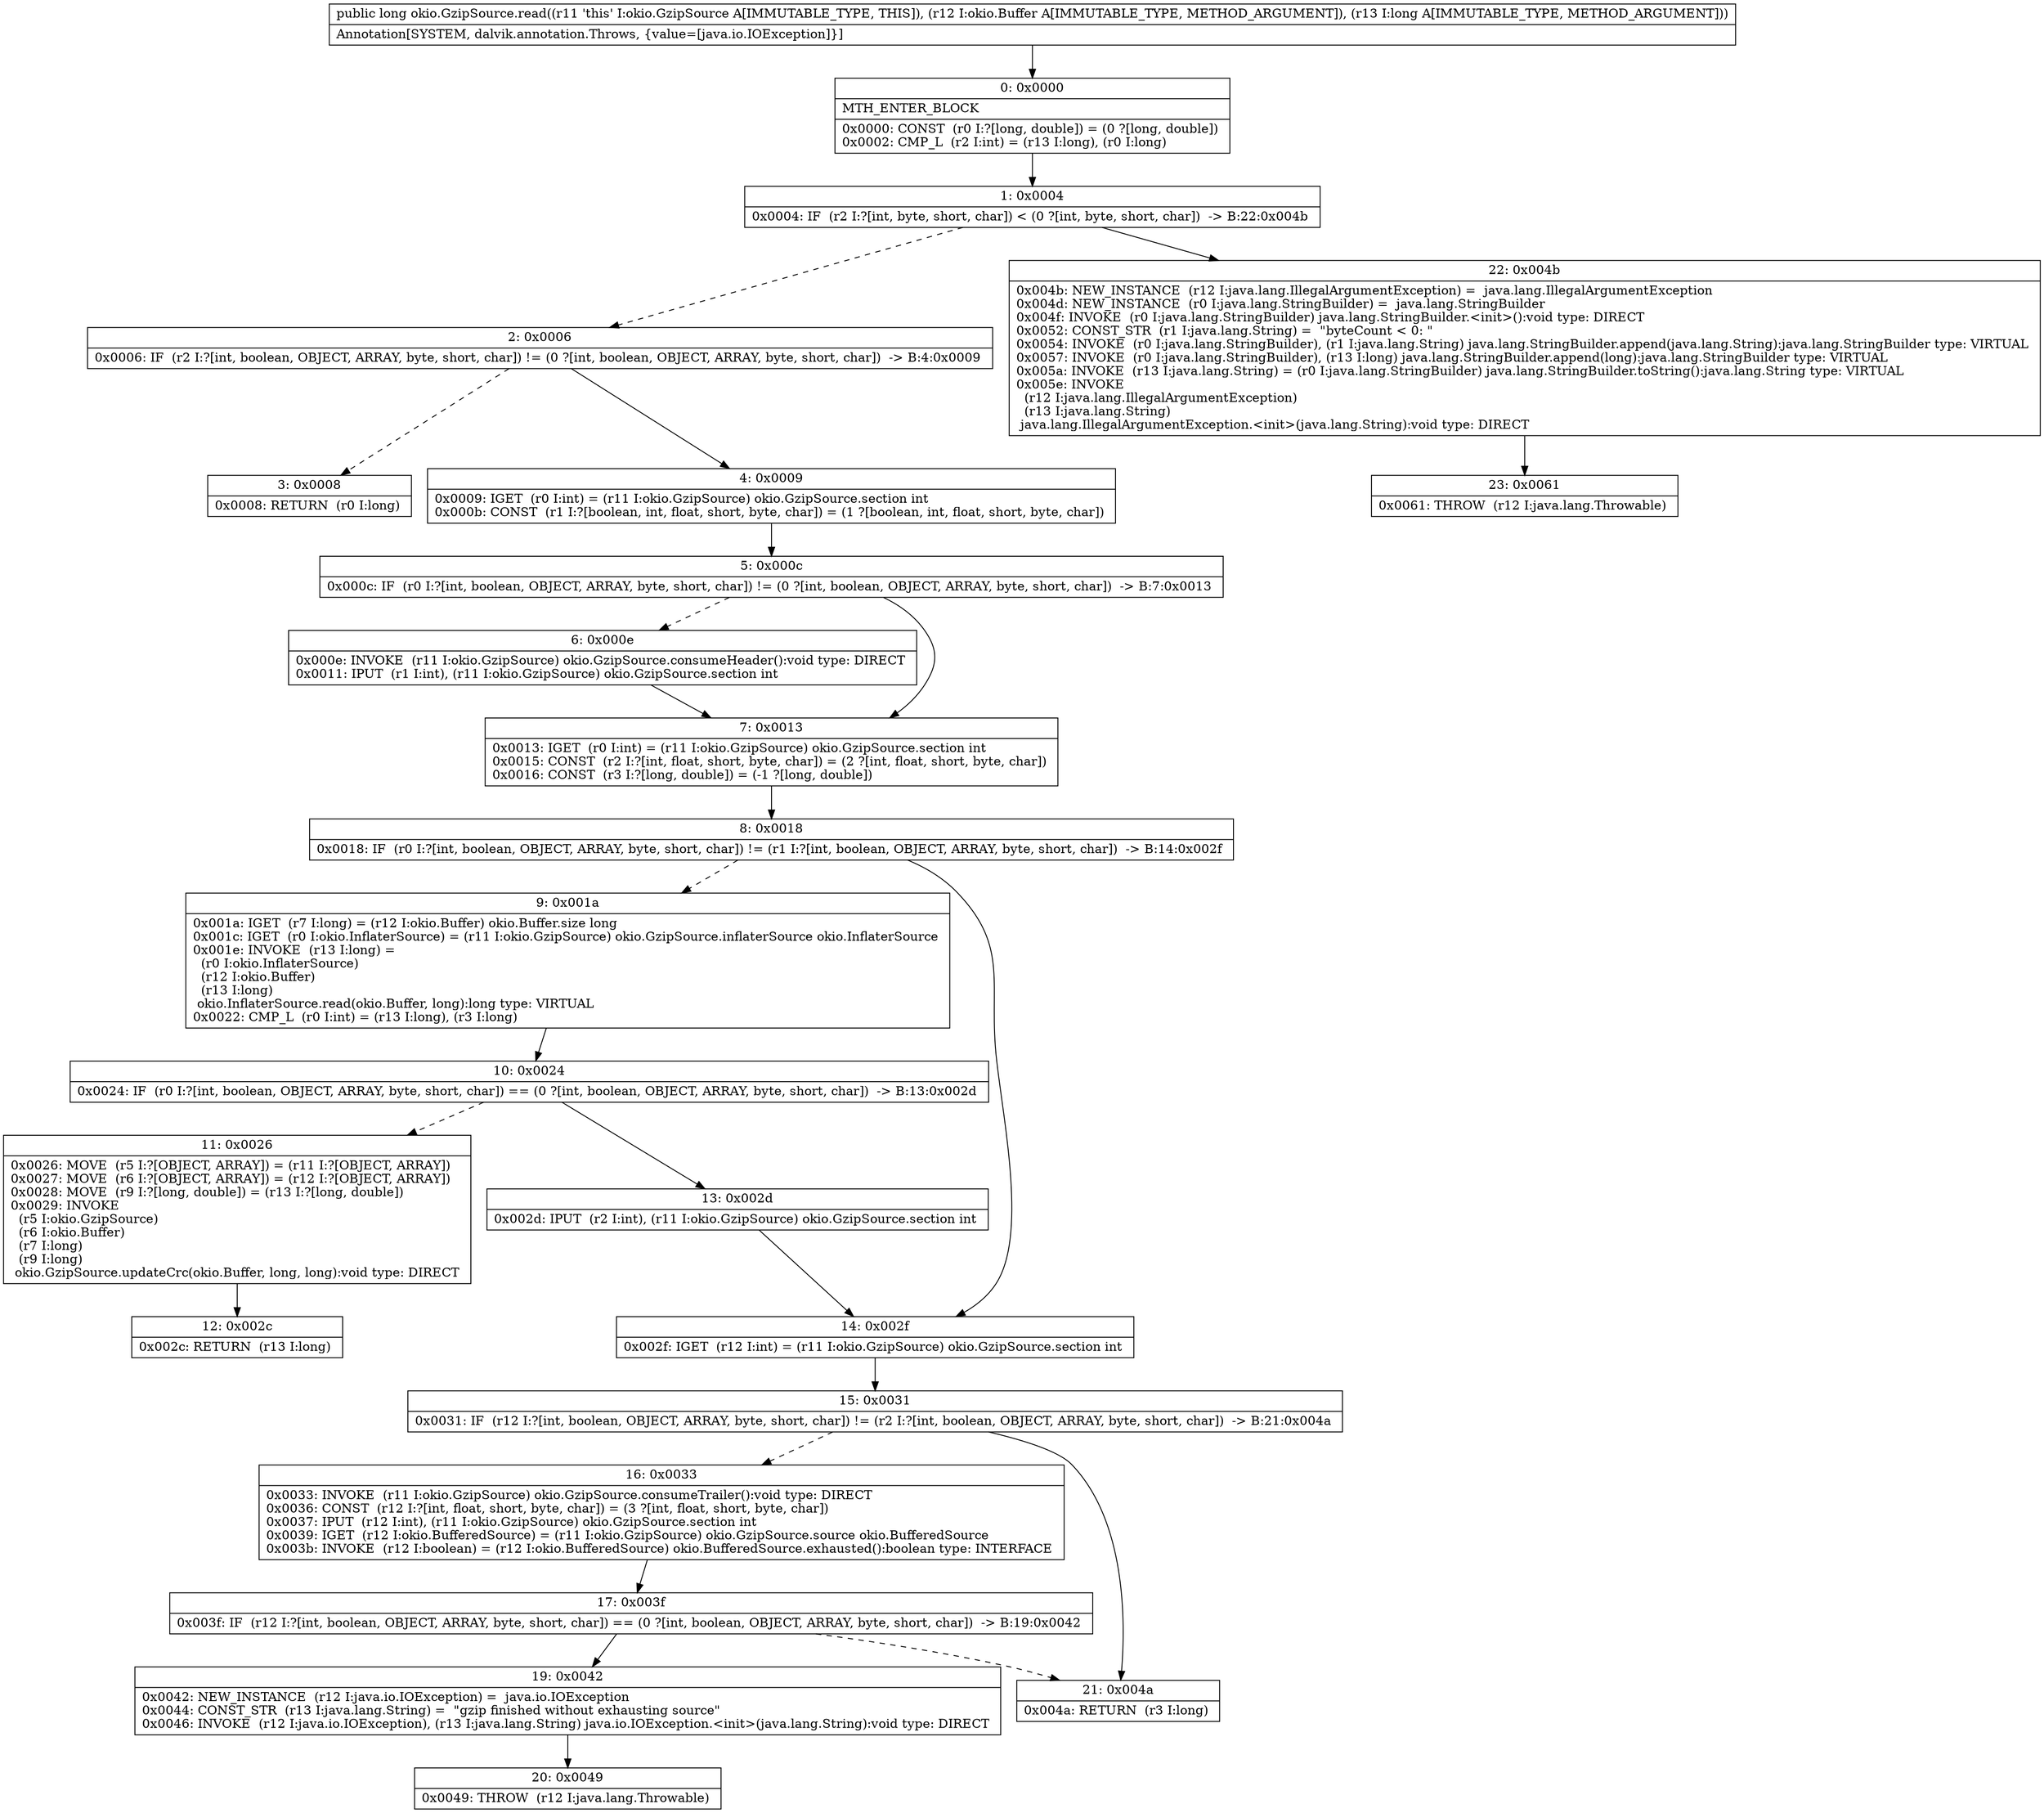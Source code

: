 digraph "CFG forokio.GzipSource.read(Lokio\/Buffer;J)J" {
Node_0 [shape=record,label="{0\:\ 0x0000|MTH_ENTER_BLOCK\l|0x0000: CONST  (r0 I:?[long, double]) = (0 ?[long, double]) \l0x0002: CMP_L  (r2 I:int) = (r13 I:long), (r0 I:long) \l}"];
Node_1 [shape=record,label="{1\:\ 0x0004|0x0004: IF  (r2 I:?[int, byte, short, char]) \< (0 ?[int, byte, short, char])  \-\> B:22:0x004b \l}"];
Node_2 [shape=record,label="{2\:\ 0x0006|0x0006: IF  (r2 I:?[int, boolean, OBJECT, ARRAY, byte, short, char]) != (0 ?[int, boolean, OBJECT, ARRAY, byte, short, char])  \-\> B:4:0x0009 \l}"];
Node_3 [shape=record,label="{3\:\ 0x0008|0x0008: RETURN  (r0 I:long) \l}"];
Node_4 [shape=record,label="{4\:\ 0x0009|0x0009: IGET  (r0 I:int) = (r11 I:okio.GzipSource) okio.GzipSource.section int \l0x000b: CONST  (r1 I:?[boolean, int, float, short, byte, char]) = (1 ?[boolean, int, float, short, byte, char]) \l}"];
Node_5 [shape=record,label="{5\:\ 0x000c|0x000c: IF  (r0 I:?[int, boolean, OBJECT, ARRAY, byte, short, char]) != (0 ?[int, boolean, OBJECT, ARRAY, byte, short, char])  \-\> B:7:0x0013 \l}"];
Node_6 [shape=record,label="{6\:\ 0x000e|0x000e: INVOKE  (r11 I:okio.GzipSource) okio.GzipSource.consumeHeader():void type: DIRECT \l0x0011: IPUT  (r1 I:int), (r11 I:okio.GzipSource) okio.GzipSource.section int \l}"];
Node_7 [shape=record,label="{7\:\ 0x0013|0x0013: IGET  (r0 I:int) = (r11 I:okio.GzipSource) okio.GzipSource.section int \l0x0015: CONST  (r2 I:?[int, float, short, byte, char]) = (2 ?[int, float, short, byte, char]) \l0x0016: CONST  (r3 I:?[long, double]) = (\-1 ?[long, double]) \l}"];
Node_8 [shape=record,label="{8\:\ 0x0018|0x0018: IF  (r0 I:?[int, boolean, OBJECT, ARRAY, byte, short, char]) != (r1 I:?[int, boolean, OBJECT, ARRAY, byte, short, char])  \-\> B:14:0x002f \l}"];
Node_9 [shape=record,label="{9\:\ 0x001a|0x001a: IGET  (r7 I:long) = (r12 I:okio.Buffer) okio.Buffer.size long \l0x001c: IGET  (r0 I:okio.InflaterSource) = (r11 I:okio.GzipSource) okio.GzipSource.inflaterSource okio.InflaterSource \l0x001e: INVOKE  (r13 I:long) = \l  (r0 I:okio.InflaterSource)\l  (r12 I:okio.Buffer)\l  (r13 I:long)\l okio.InflaterSource.read(okio.Buffer, long):long type: VIRTUAL \l0x0022: CMP_L  (r0 I:int) = (r13 I:long), (r3 I:long) \l}"];
Node_10 [shape=record,label="{10\:\ 0x0024|0x0024: IF  (r0 I:?[int, boolean, OBJECT, ARRAY, byte, short, char]) == (0 ?[int, boolean, OBJECT, ARRAY, byte, short, char])  \-\> B:13:0x002d \l}"];
Node_11 [shape=record,label="{11\:\ 0x0026|0x0026: MOVE  (r5 I:?[OBJECT, ARRAY]) = (r11 I:?[OBJECT, ARRAY]) \l0x0027: MOVE  (r6 I:?[OBJECT, ARRAY]) = (r12 I:?[OBJECT, ARRAY]) \l0x0028: MOVE  (r9 I:?[long, double]) = (r13 I:?[long, double]) \l0x0029: INVOKE  \l  (r5 I:okio.GzipSource)\l  (r6 I:okio.Buffer)\l  (r7 I:long)\l  (r9 I:long)\l okio.GzipSource.updateCrc(okio.Buffer, long, long):void type: DIRECT \l}"];
Node_12 [shape=record,label="{12\:\ 0x002c|0x002c: RETURN  (r13 I:long) \l}"];
Node_13 [shape=record,label="{13\:\ 0x002d|0x002d: IPUT  (r2 I:int), (r11 I:okio.GzipSource) okio.GzipSource.section int \l}"];
Node_14 [shape=record,label="{14\:\ 0x002f|0x002f: IGET  (r12 I:int) = (r11 I:okio.GzipSource) okio.GzipSource.section int \l}"];
Node_15 [shape=record,label="{15\:\ 0x0031|0x0031: IF  (r12 I:?[int, boolean, OBJECT, ARRAY, byte, short, char]) != (r2 I:?[int, boolean, OBJECT, ARRAY, byte, short, char])  \-\> B:21:0x004a \l}"];
Node_16 [shape=record,label="{16\:\ 0x0033|0x0033: INVOKE  (r11 I:okio.GzipSource) okio.GzipSource.consumeTrailer():void type: DIRECT \l0x0036: CONST  (r12 I:?[int, float, short, byte, char]) = (3 ?[int, float, short, byte, char]) \l0x0037: IPUT  (r12 I:int), (r11 I:okio.GzipSource) okio.GzipSource.section int \l0x0039: IGET  (r12 I:okio.BufferedSource) = (r11 I:okio.GzipSource) okio.GzipSource.source okio.BufferedSource \l0x003b: INVOKE  (r12 I:boolean) = (r12 I:okio.BufferedSource) okio.BufferedSource.exhausted():boolean type: INTERFACE \l}"];
Node_17 [shape=record,label="{17\:\ 0x003f|0x003f: IF  (r12 I:?[int, boolean, OBJECT, ARRAY, byte, short, char]) == (0 ?[int, boolean, OBJECT, ARRAY, byte, short, char])  \-\> B:19:0x0042 \l}"];
Node_19 [shape=record,label="{19\:\ 0x0042|0x0042: NEW_INSTANCE  (r12 I:java.io.IOException) =  java.io.IOException \l0x0044: CONST_STR  (r13 I:java.lang.String) =  \"gzip finished without exhausting source\" \l0x0046: INVOKE  (r12 I:java.io.IOException), (r13 I:java.lang.String) java.io.IOException.\<init\>(java.lang.String):void type: DIRECT \l}"];
Node_20 [shape=record,label="{20\:\ 0x0049|0x0049: THROW  (r12 I:java.lang.Throwable) \l}"];
Node_21 [shape=record,label="{21\:\ 0x004a|0x004a: RETURN  (r3 I:long) \l}"];
Node_22 [shape=record,label="{22\:\ 0x004b|0x004b: NEW_INSTANCE  (r12 I:java.lang.IllegalArgumentException) =  java.lang.IllegalArgumentException \l0x004d: NEW_INSTANCE  (r0 I:java.lang.StringBuilder) =  java.lang.StringBuilder \l0x004f: INVOKE  (r0 I:java.lang.StringBuilder) java.lang.StringBuilder.\<init\>():void type: DIRECT \l0x0052: CONST_STR  (r1 I:java.lang.String) =  \"byteCount \< 0: \" \l0x0054: INVOKE  (r0 I:java.lang.StringBuilder), (r1 I:java.lang.String) java.lang.StringBuilder.append(java.lang.String):java.lang.StringBuilder type: VIRTUAL \l0x0057: INVOKE  (r0 I:java.lang.StringBuilder), (r13 I:long) java.lang.StringBuilder.append(long):java.lang.StringBuilder type: VIRTUAL \l0x005a: INVOKE  (r13 I:java.lang.String) = (r0 I:java.lang.StringBuilder) java.lang.StringBuilder.toString():java.lang.String type: VIRTUAL \l0x005e: INVOKE  \l  (r12 I:java.lang.IllegalArgumentException)\l  (r13 I:java.lang.String)\l java.lang.IllegalArgumentException.\<init\>(java.lang.String):void type: DIRECT \l}"];
Node_23 [shape=record,label="{23\:\ 0x0061|0x0061: THROW  (r12 I:java.lang.Throwable) \l}"];
MethodNode[shape=record,label="{public long okio.GzipSource.read((r11 'this' I:okio.GzipSource A[IMMUTABLE_TYPE, THIS]), (r12 I:okio.Buffer A[IMMUTABLE_TYPE, METHOD_ARGUMENT]), (r13 I:long A[IMMUTABLE_TYPE, METHOD_ARGUMENT]))  | Annotation[SYSTEM, dalvik.annotation.Throws, \{value=[java.io.IOException]\}]\l}"];
MethodNode -> Node_0;
Node_0 -> Node_1;
Node_1 -> Node_2[style=dashed];
Node_1 -> Node_22;
Node_2 -> Node_3[style=dashed];
Node_2 -> Node_4;
Node_4 -> Node_5;
Node_5 -> Node_6[style=dashed];
Node_5 -> Node_7;
Node_6 -> Node_7;
Node_7 -> Node_8;
Node_8 -> Node_9[style=dashed];
Node_8 -> Node_14;
Node_9 -> Node_10;
Node_10 -> Node_11[style=dashed];
Node_10 -> Node_13;
Node_11 -> Node_12;
Node_13 -> Node_14;
Node_14 -> Node_15;
Node_15 -> Node_16[style=dashed];
Node_15 -> Node_21;
Node_16 -> Node_17;
Node_17 -> Node_19;
Node_17 -> Node_21[style=dashed];
Node_19 -> Node_20;
Node_22 -> Node_23;
}

